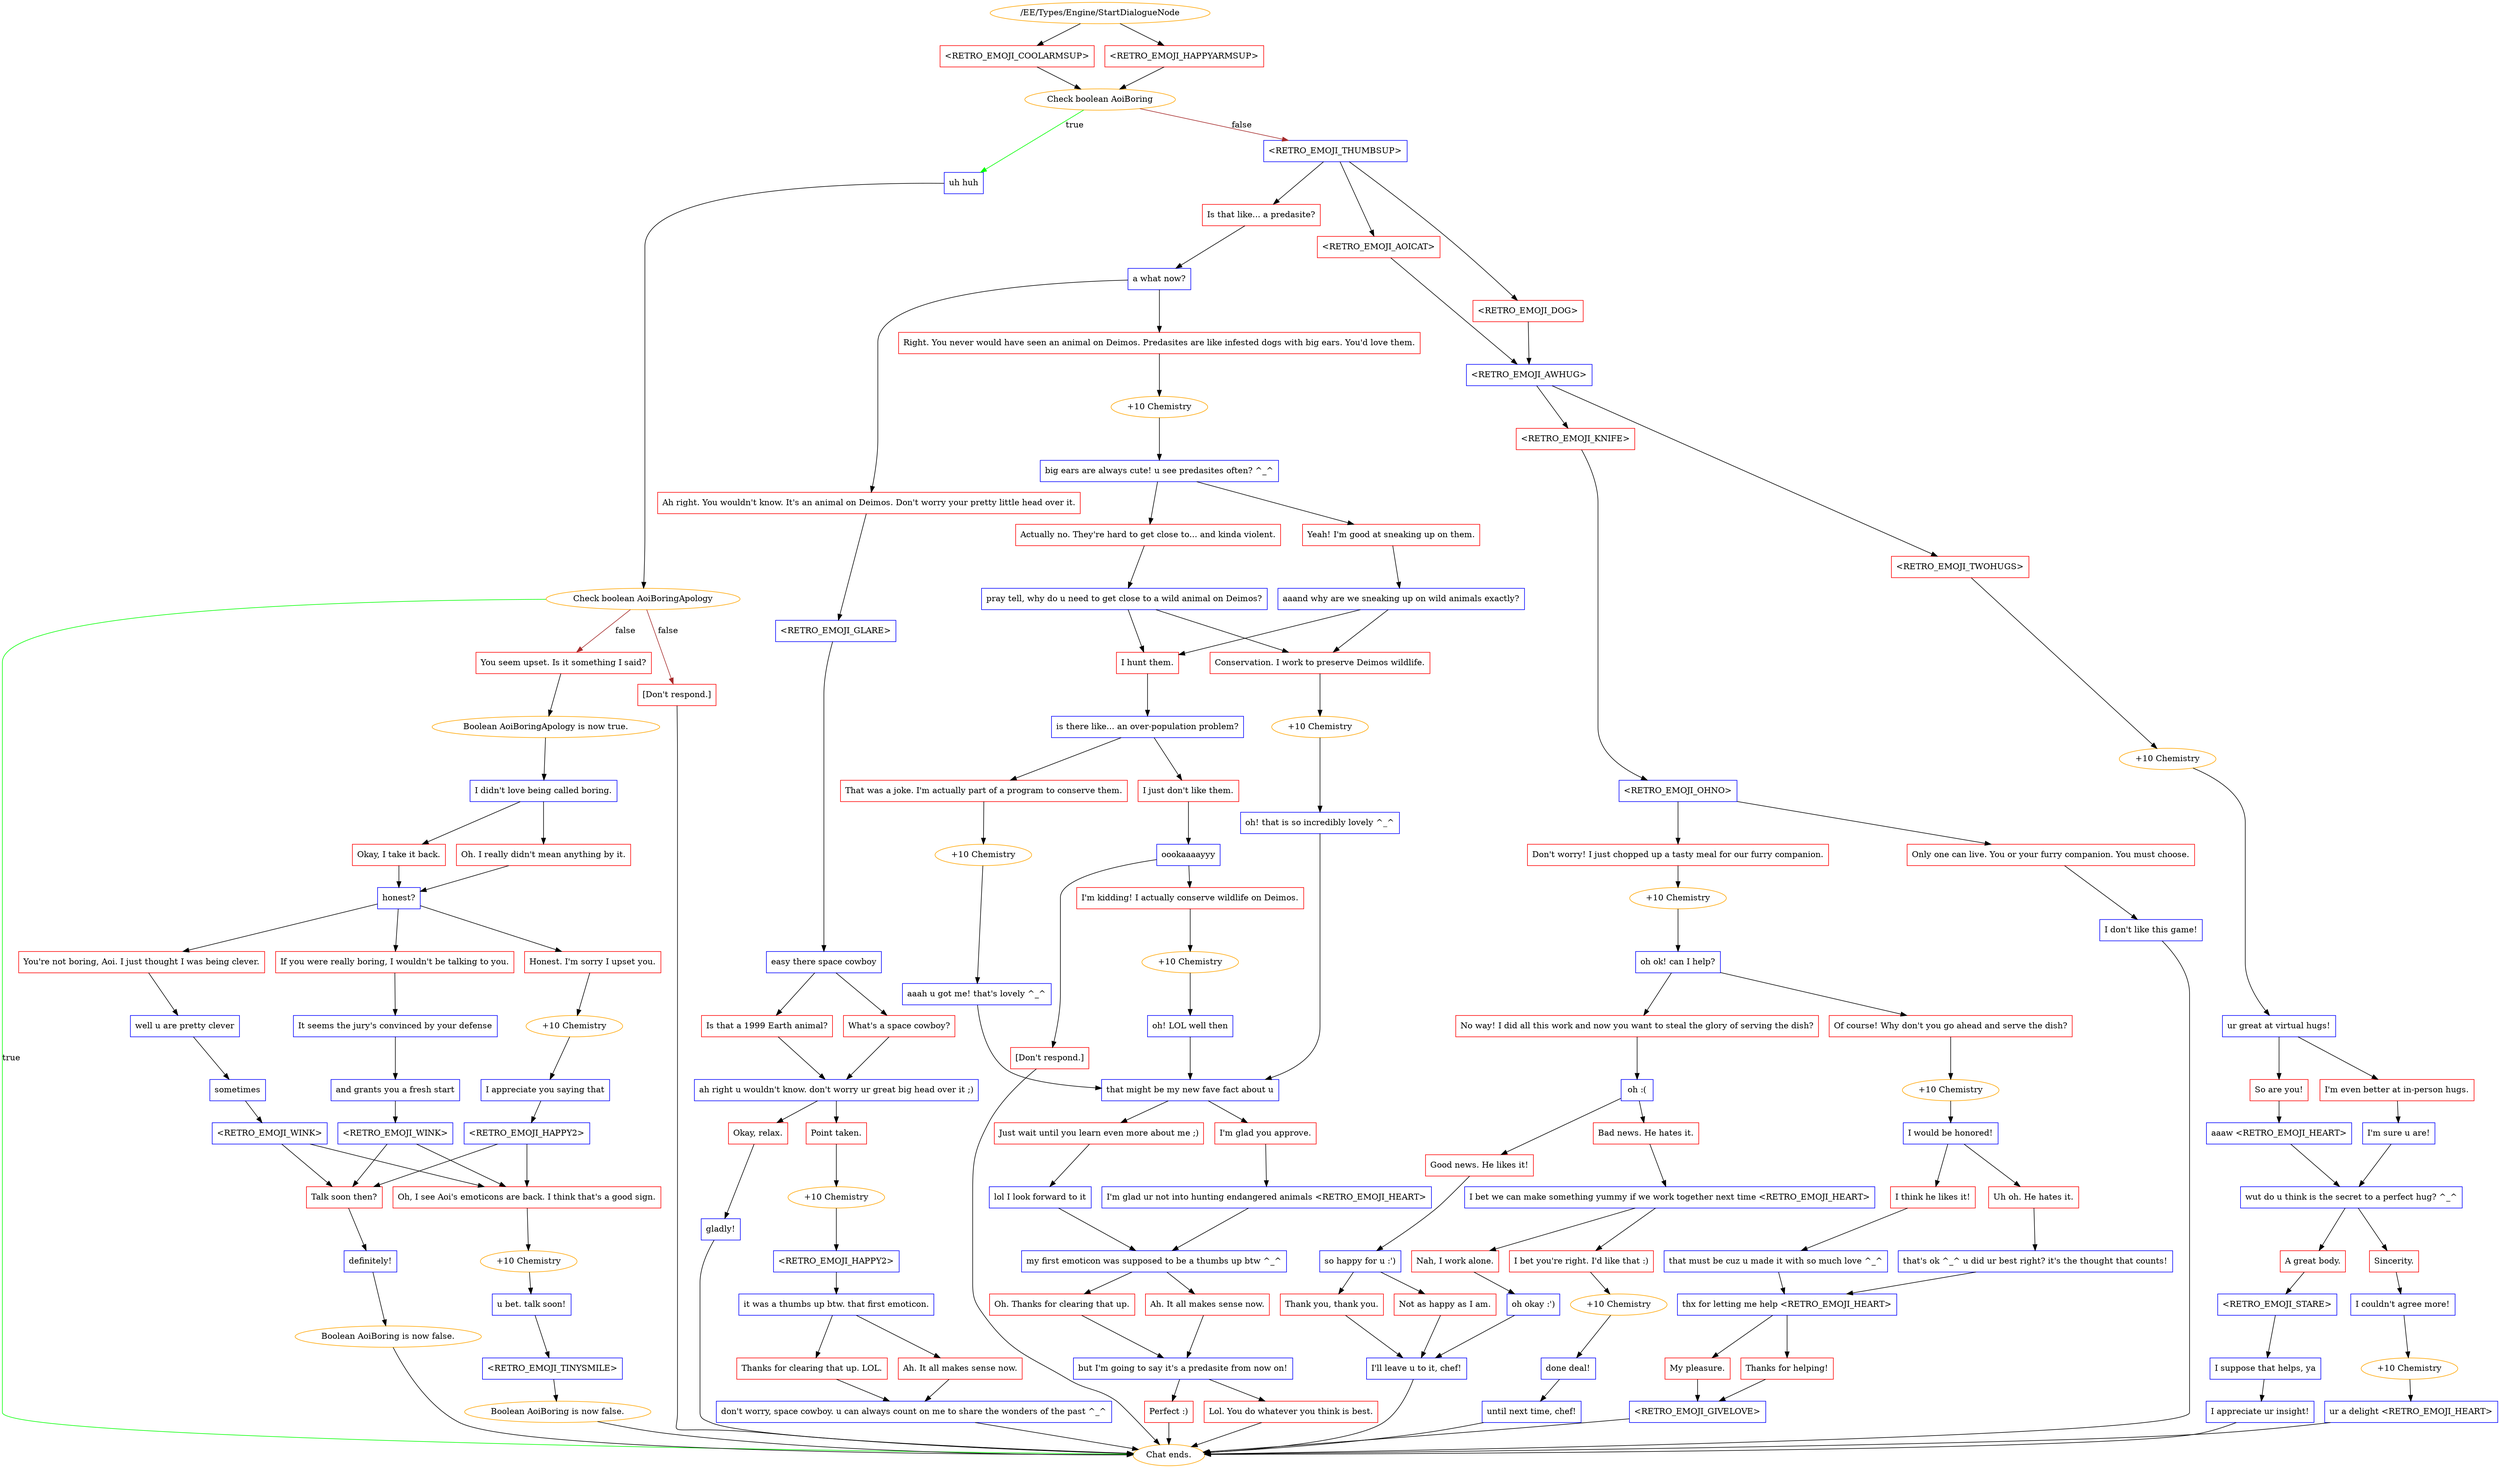 digraph {
	364 [label="/EE/Types/Engine/StartDialogueNode",color=orange];
		364 -> 365;
		364 -> 366;
	365 [label="<RETRO_EMOJI_COOLARMSUP>",shape=box,color=red];
		365 -> 367;
	366 [label="<RETRO_EMOJI_HAPPYARMSUP>",shape=box,color=red];
		366 -> 367;
	367 [label="Check boolean AoiBoring",color=orange];
		367 -> 368 [label=true,color=green];
		367 -> 369 [label=false,color=brown];
	368 [label="uh huh",shape=box,color=blue];
		368 -> 373;
	369 [label="<RETRO_EMOJI_THUMBSUP>",shape=box,color=blue];
		369 -> 403;
		369 -> 406;
		369 -> 407;
	373 [label="Check boolean AoiBoringApology",color=orange];
		373 -> "Chat ends." [label=true,color=green];
		373 -> 377 [label=false,color=brown];
		373 -> 394 [label=false,color=brown];
	403 [label="Is that like... a predasite?",shape=box,color=red];
		403 -> 402;
	406 [label="<RETRO_EMOJI_AOICAT>",shape=box,color=red];
		406 -> 408;
	407 [label="<RETRO_EMOJI_DOG>",shape=box,color=red];
		407 -> 408;
	"Chat ends." [color=orange];
	377 [label="You seem upset. Is it something I said?",shape=box,color=red];
		377 -> 371;
	394 [label="[Don't respond.]",shape=box,color=red];
		394 -> "Chat ends.";
	402 [label="a what now?",shape=box,color=blue];
		402 -> 404;
		402 -> 405;
	408 [label="<RETRO_EMOJI_AWHUG>",shape=box,color=blue];
		408 -> 458;
		408 -> 459;
	371 [label="Boolean AoiBoringApology is now true.",color=orange];
		371 -> 391;
	"Chat ends." [color=orange];
	404 [label="Right. You never would have seen an animal on Deimos. Predasites are like infested dogs with big ears. You'd love them.",shape=box,color=red];
		404 -> 426;
	405 [label="Ah right. You wouldn't know. It's an animal on Deimos. Don't worry your pretty little head over it.",shape=box,color=red];
		405 -> 410;
	458 [label="<RETRO_EMOJI_TWOHUGS>",shape=box,color=red];
		458 -> 462;
	459 [label="<RETRO_EMOJI_KNIFE>",shape=box,color=red];
		459 -> 461;
	391 [label="I didn't love being called boring.",shape=box,color=blue];
		391 -> 374;
		391 -> 386;
	426 [label="+10 Chemistry",color=orange];
		426 -> 409;
	410 [label="<RETRO_EMOJI_GLARE>",shape=box,color=blue];
		410 -> 411;
	462 [label="+10 Chemistry",color=orange];
		462 -> 460;
	461 [label="<RETRO_EMOJI_OHNO>",shape=box,color=blue];
		461 -> 463;
		461 -> 464;
	374 [label="Oh. I really didn't mean anything by it.",shape=box,color=red];
		374 -> 387;
	386 [label="Okay, I take it back.",shape=box,color=red];
		386 -> 387;
	409 [label="big ears are always cute! u see predasites often? ^_^",shape=box,color=blue];
		409 -> 427;
		409 -> 428;
	411 [label="easy there space cowboy",shape=box,color=blue];
		411 -> 412;
		411 -> 413;
	460 [label="ur great at virtual hugs!",shape=box,color=blue];
		460 -> 465;
		460 -> 466;
	463 [label="Only one can live. You or your furry companion. You must choose.",shape=box,color=red];
		463 -> 480;
	464 [label="Don't worry! I just chopped up a tasty meal for our furry companion.",shape=box,color=red];
		464 -> 483;
	387 [label="honest?",shape=box,color=blue];
		387 -> 381;
		387 -> 376;
		387 -> 401;
	427 [label="Actually no. They're hard to get close to... and kinda violent.",shape=box,color=red];
		427 -> 430;
	428 [label="Yeah! I'm good at sneaking up on them.",shape=box,color=red];
		428 -> 429;
	412 [label="What's a space cowboy?",shape=box,color=red];
		412 -> 414;
	413 [label="Is that a 1999 Earth animal?",shape=box,color=red];
		413 -> 414;
	465 [label="I'm even better at in-person hugs.",shape=box,color=red];
		465 -> 467;
	466 [label="So are you!",shape=box,color=red];
		466 -> 468;
	480 [label="I don't like this game!",shape=box,color=blue];
		480 -> "Chat ends.";
	483 [label="+10 Chemistry",color=orange];
		483 -> 482;
	381 [label="Honest. I'm sorry I upset you.",shape=box,color=red];
		381 -> 392;
	376 [label="You're not boring, Aoi. I just thought I was being clever.",shape=box,color=red];
		376 -> 380;
	401 [label="If you were really boring, I wouldn't be talking to you.",shape=box,color=red];
		401 -> 388;
	430 [label="pray tell, why do u need to get close to a wild animal on Deimos?",shape=box,color=blue];
		430 -> 431;
		430 -> 432;
	429 [label="aaand why are we sneaking up on wild animals exactly?",shape=box,color=blue];
		429 -> 431;
		429 -> 432;
	414 [label="ah right u wouldn't know. don't worry ur great big head over it ;)",shape=box,color=blue];
		414 -> 415;
		414 -> 417;
	467 [label="I'm sure u are!",shape=box,color=blue];
		467 -> 469;
	468 [label="aaaw <RETRO_EMOJI_HEART>",shape=box,color=blue];
		468 -> 469;
	"Chat ends." [color=orange];
	482 [label="oh ok! can I help?",shape=box,color=blue];
		482 -> 484;
		482 -> 485;
	392 [label="+10 Chemistry",color=orange];
		392 -> 383;
	380 [label="well u are pretty clever",shape=box,color=blue];
		380 -> 382;
	388 [label="It seems the jury's convinced by your defense",shape=box,color=blue];
		388 -> 400;
	431 [label="I hunt them.",shape=box,color=red];
		431 -> 434;
	432 [label="Conservation. I work to preserve Deimos wildlife.",shape=box,color=red];
		432 -> 435;
	415 [label="Point taken.",shape=box,color=red];
		415 -> 420;
	417 [label="Okay, relax.",shape=box,color=red];
		417 -> 418;
	469 [label="wut do u think is the secret to a perfect hug? ^_^",shape=box,color=blue];
		469 -> 470;
		469 -> 471;
	484 [label="No way! I did all this work and now you want to steal the glory of serving the dish?",shape=box,color=red];
		484 -> 486;
	485 [label="Of course! Why don't you go ahead and serve the dish?",shape=box,color=red];
		485 -> 490;
	383 [label="I appreciate you saying that",shape=box,color=blue];
		383 -> 384;
	382 [label="sometimes",shape=box,color=blue];
		382 -> 385;
	400 [label="and grants you a fresh start",shape=box,color=blue];
		400 -> 393;
	434 [label="is there like... an over-population problem?",shape=box,color=blue];
		434 -> 436;
		434 -> 437;
	435 [label="+10 Chemistry",color=orange];
		435 -> 433;
	420 [label="+10 Chemistry",color=orange];
		420 -> 416;
	418 [label="gladly!",shape=box,color=blue];
		418 -> "Chat ends.";
	470 [label="A great body.",shape=box,color=red];
		470 -> 472;
	471 [label="Sincerity.",shape=box,color=red];
		471 -> 473;
	486 [label="oh :(",shape=box,color=blue];
		486 -> 487;
		486 -> 488;
	490 [label="+10 Chemistry",color=orange];
		490 -> 489;
	384 [label="<RETRO_EMOJI_HAPPY2>",shape=box,color=blue];
		384 -> 372;
		384 -> 379;
	385 [label="<RETRO_EMOJI_WINK>",shape=box,color=blue];
		385 -> 372;
		385 -> 379;
	393 [label="<RETRO_EMOJI_WINK>",shape=box,color=blue];
		393 -> 372;
		393 -> 379;
	436 [label="I just don't like them.",shape=box,color=red];
		436 -> 438;
	437 [label="That was a joke. I'm actually part of a program to conserve them.",shape=box,color=red];
		437 -> 445;
	433 [label="oh! that is so incredibly lovely ^_^",shape=box,color=blue];
		433 -> 446;
	416 [label="<RETRO_EMOJI_HAPPY2>",shape=box,color=blue];
		416 -> 421;
	"Chat ends." [color=orange];
	472 [label="<RETRO_EMOJI_STARE>",shape=box,color=blue];
		472 -> 476;
	473 [label="I couldn't agree more!",shape=box,color=blue];
		473 -> 474;
	487 [label="Bad news. He hates it.",shape=box,color=red];
		487 -> 491;
	488 [label="Good news. He likes it!",shape=box,color=red];
		488 -> 492;
	489 [label="I would be honored!",shape=box,color=blue];
		489 -> 504;
		489 -> 505;
	372 [label="Talk soon then?",shape=box,color=red];
		372 -> 397;
	379 [label="Oh, I see Aoi's emoticons are back. I think that's a good sign.",shape=box,color=red];
		379 -> 389;
	438 [label="oookaaaayyy",shape=box,color=blue];
		438 -> 441;
		438 -> 440;
	445 [label="+10 Chemistry",color=orange];
		445 -> 439;
	446 [label="that might be my new fave fact about u",shape=box,color=blue];
		446 -> 447;
		446 -> 448;
	421 [label="it was a thumbs up btw. that first emoticon.",shape=box,color=blue];
		421 -> 422;
		421 -> 423;
	476 [label="I suppose that helps, ya",shape=box,color=blue];
		476 -> 477;
	474 [label="+10 Chemistry",color=orange];
		474 -> 475;
	491 [label="I bet we can make something yummy if we work together next time <RETRO_EMOJI_HEART>",shape=box,color=blue];
		491 -> 493;
		491 -> 494;
	492 [label="so happy for u :')",shape=box,color=blue];
		492 -> 495;
		492 -> 496;
	504 [label="I think he likes it!",shape=box,color=red];
		504 -> 506;
	505 [label="Uh oh. He hates it.",shape=box,color=red];
		505 -> 507;
	397 [label="definitely!",shape=box,color=blue];
		397 -> 378;
	389 [label="+10 Chemistry",color=orange];
		389 -> 396;
	441 [label="I'm kidding! I actually conserve wildlife on Deimos.",shape=box,color=red];
		441 -> 444;
	440 [label="[Don't respond.]",shape=box,color=red];
		440 -> "Chat ends.";
	439 [label="aaah u got me! that's lovely ^_^",shape=box,color=blue];
		439 -> 446;
	447 [label="I'm glad you approve.",shape=box,color=red];
		447 -> 449;
	448 [label="Just wait until you learn even more about me ;)",shape=box,color=red];
		448 -> 450;
	422 [label="Thanks for clearing that up. LOL.",shape=box,color=red];
		422 -> 424;
	423 [label="Ah. It all makes sense now.",shape=box,color=red];
		423 -> 424;
	477 [label="I appreciate ur insight!",shape=box,color=blue];
		477 -> "Chat ends.";
	475 [label="ur a delight <RETRO_EMOJI_HEART>",shape=box,color=blue];
		475 -> "Chat ends.";
	493 [label="I bet you're right. I'd like that :)",shape=box,color=red];
		493 -> 499;
	494 [label="Nah, I work alone.",shape=box,color=red];
		494 -> 498;
	495 [label="Thank you, thank you.",shape=box,color=red];
		495 -> 502;
	496 [label="Not as happy as I am.",shape=box,color=red];
		496 -> 502;
	506 [label="that must be cuz u made it with so much love ^_^",shape=box,color=blue];
		506 -> 508;
	507 [label="that's ok ^_^ u did ur best right? it's the thought that counts!",shape=box,color=blue];
		507 -> 508;
	378 [label="Boolean AoiBoring is now false.",color=orange];
		378 -> "Chat ends.";
	396 [label="u bet. talk soon!",shape=box,color=blue];
		396 -> 375;
	444 [label="+10 Chemistry",color=orange];
		444 -> 443;
	"Chat ends." [color=orange];
	449 [label="I'm glad ur not into hunting endangered animals <RETRO_EMOJI_HEART>",shape=box,color=blue];
		449 -> 451;
	450 [label="lol I look forward to it",shape=box,color=blue];
		450 -> 451;
	424 [label="don't worry, space cowboy. u can always count on me to share the wonders of the past ^_^",shape=box,color=blue];
		424 -> "Chat ends.";
	"Chat ends." [color=orange];
	"Chat ends." [color=orange];
	499 [label="+10 Chemistry",color=orange];
		499 -> 497;
	498 [label="oh okay :')",shape=box,color=blue];
		498 -> 502;
	502 [label="I'll leave u to it, chef!",shape=box,color=blue];
		502 -> "Chat ends.";
	508 [label="thx for letting me help <RETRO_EMOJI_HEART>",shape=box,color=blue];
		508 -> 509;
		508 -> 510;
	"Chat ends." [color=orange];
	375 [label="<RETRO_EMOJI_TINYSMILE>",shape=box,color=blue];
		375 -> 398;
	443 [label="oh! LOL well then",shape=box,color=blue];
		443 -> 446;
	451 [label="my first emoticon was supposed to be a thumbs up btw ^_^",shape=box,color=blue];
		451 -> 452;
		451 -> 453;
	"Chat ends." [color=orange];
	497 [label="done deal!",shape=box,color=blue];
		497 -> 500;
	"Chat ends." [color=orange];
	509 [label="Thanks for helping!",shape=box,color=red];
		509 -> 511;
	510 [label="My pleasure.",shape=box,color=red];
		510 -> 511;
	398 [label="Boolean AoiBoring is now false.",color=orange];
		398 -> "Chat ends.";
	452 [label="Oh. Thanks for clearing that up.",shape=box,color=red];
		452 -> 454;
	453 [label="Ah. It all makes sense now.",shape=box,color=red];
		453 -> 454;
	500 [label="until next time, chef!",shape=box,color=blue];
		500 -> "Chat ends.";
	511 [label="<RETRO_EMOJI_GIVELOVE>",shape=box,color=blue];
		511 -> "Chat ends.";
	"Chat ends." [color=orange];
	454 [label="but I'm going to say it's a predasite from now on!",shape=box,color=blue];
		454 -> 455;
		454 -> 456;
	"Chat ends." [color=orange];
	"Chat ends." [color=orange];
	455 [label="Perfect :)",shape=box,color=red];
		455 -> "Chat ends.";
	456 [label="Lol. You do whatever you think is best.",shape=box,color=red];
		456 -> "Chat ends.";
	"Chat ends." [color=orange];
}